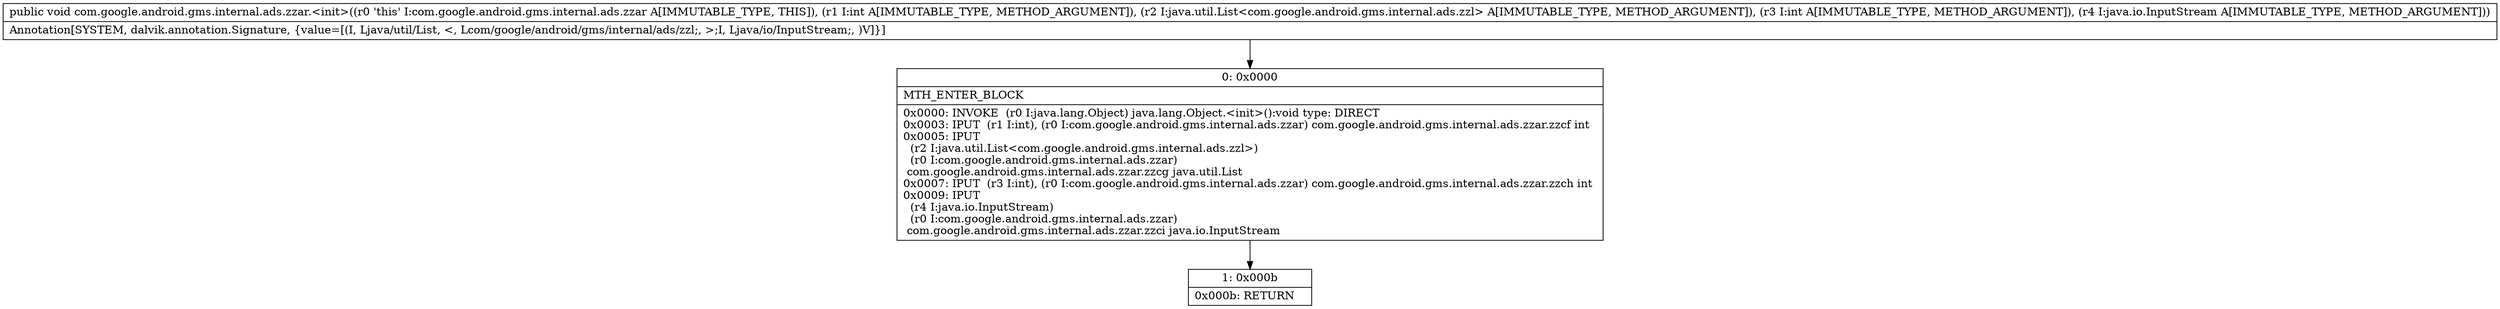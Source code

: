 digraph "CFG forcom.google.android.gms.internal.ads.zzar.\<init\>(ILjava\/util\/List;ILjava\/io\/InputStream;)V" {
Node_0 [shape=record,label="{0\:\ 0x0000|MTH_ENTER_BLOCK\l|0x0000: INVOKE  (r0 I:java.lang.Object) java.lang.Object.\<init\>():void type: DIRECT \l0x0003: IPUT  (r1 I:int), (r0 I:com.google.android.gms.internal.ads.zzar) com.google.android.gms.internal.ads.zzar.zzcf int \l0x0005: IPUT  \l  (r2 I:java.util.List\<com.google.android.gms.internal.ads.zzl\>)\l  (r0 I:com.google.android.gms.internal.ads.zzar)\l com.google.android.gms.internal.ads.zzar.zzcg java.util.List \l0x0007: IPUT  (r3 I:int), (r0 I:com.google.android.gms.internal.ads.zzar) com.google.android.gms.internal.ads.zzar.zzch int \l0x0009: IPUT  \l  (r4 I:java.io.InputStream)\l  (r0 I:com.google.android.gms.internal.ads.zzar)\l com.google.android.gms.internal.ads.zzar.zzci java.io.InputStream \l}"];
Node_1 [shape=record,label="{1\:\ 0x000b|0x000b: RETURN   \l}"];
MethodNode[shape=record,label="{public void com.google.android.gms.internal.ads.zzar.\<init\>((r0 'this' I:com.google.android.gms.internal.ads.zzar A[IMMUTABLE_TYPE, THIS]), (r1 I:int A[IMMUTABLE_TYPE, METHOD_ARGUMENT]), (r2 I:java.util.List\<com.google.android.gms.internal.ads.zzl\> A[IMMUTABLE_TYPE, METHOD_ARGUMENT]), (r3 I:int A[IMMUTABLE_TYPE, METHOD_ARGUMENT]), (r4 I:java.io.InputStream A[IMMUTABLE_TYPE, METHOD_ARGUMENT]))  | Annotation[SYSTEM, dalvik.annotation.Signature, \{value=[(I, Ljava\/util\/List, \<, Lcom\/google\/android\/gms\/internal\/ads\/zzl;, \>;I, Ljava\/io\/InputStream;, )V]\}]\l}"];
MethodNode -> Node_0;
Node_0 -> Node_1;
}


